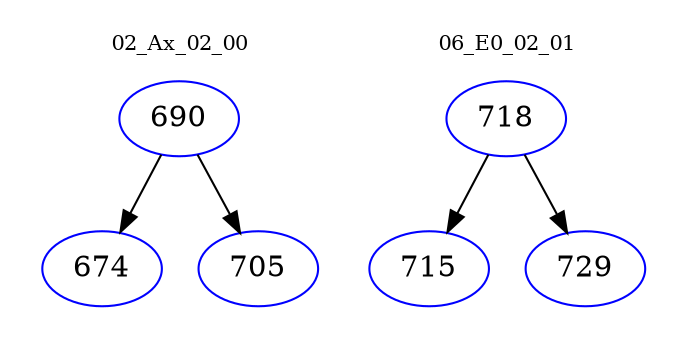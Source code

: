digraph{
subgraph cluster_0 {
color = white
label = "02_Ax_02_00";
fontsize=10;
T0_690 [label="690", color="blue"]
T0_690 -> T0_674 [color="black"]
T0_674 [label="674", color="blue"]
T0_690 -> T0_705 [color="black"]
T0_705 [label="705", color="blue"]
}
subgraph cluster_1 {
color = white
label = "06_E0_02_01";
fontsize=10;
T1_718 [label="718", color="blue"]
T1_718 -> T1_715 [color="black"]
T1_715 [label="715", color="blue"]
T1_718 -> T1_729 [color="black"]
T1_729 [label="729", color="blue"]
}
}
